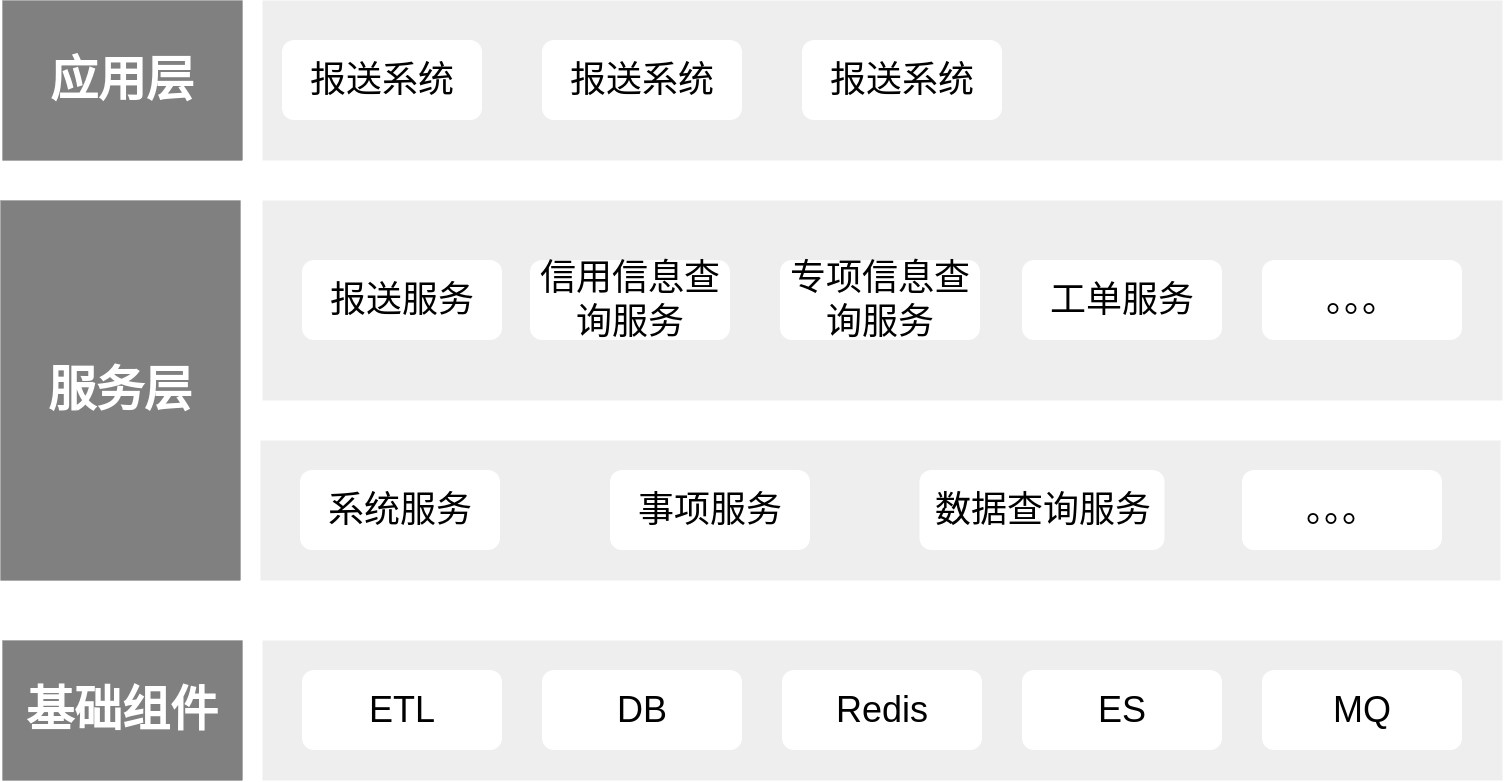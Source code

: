 <mxfile version="20.5.1" type="github"><diagram id="bE7-GcMNR-TAjSxDpByH" name="第 1 页"><mxGraphModel dx="1422" dy="761" grid="1" gridSize="10" guides="1" tooltips="1" connect="1" arrows="1" fold="1" page="1" pageScale="1" pageWidth="827" pageHeight="1169" background="none" math="0" shadow="0"><root><mxCell id="0"/><mxCell id="1" parent="0"/><mxCell id="vFCLepO5uThKPL2X2bDZ-1" value="基础组件" style="rounded=0;whiteSpace=wrap;html=1;fontSize=24;fillColor=#808080;fontColor=#FFFFFF;strokeWidth=0;fontStyle=1" vertex="1" parent="1"><mxGeometry x="40" y="900" width="120" height="70" as="geometry"/></mxCell><mxCell id="vFCLepO5uThKPL2X2bDZ-3" value="" style="rounded=0;whiteSpace=wrap;html=1;fontSize=18;fillColor=#eeeeee;strokeColor=none;strokeWidth=0;" vertex="1" parent="1"><mxGeometry x="170" y="900" width="620" height="70" as="geometry"/></mxCell><mxCell id="vFCLepO5uThKPL2X2bDZ-4" value="ETL" style="rounded=1;fontSize=18;direction=west;whiteSpace=wrap;html=1;horizontal=0;verticalAlign=middle;flipH=0;flipV=0;rotation=90;strokeColor=none;" vertex="1" parent="1"><mxGeometry x="220" y="885" width="40" height="100" as="geometry"/></mxCell><mxCell id="vFCLepO5uThKPL2X2bDZ-7" value="DB" style="rounded=1;fontSize=18;direction=west;whiteSpace=wrap;html=1;horizontal=0;verticalAlign=middle;flipH=0;flipV=0;rotation=90;strokeColor=none;" vertex="1" parent="1"><mxGeometry x="340" y="885" width="40" height="100" as="geometry"/></mxCell><mxCell id="vFCLepO5uThKPL2X2bDZ-8" value="Redis" style="rounded=1;fontSize=18;direction=west;whiteSpace=wrap;html=1;horizontal=0;verticalAlign=middle;flipH=0;flipV=0;rotation=90;strokeColor=none;" vertex="1" parent="1"><mxGeometry x="460" y="885" width="40" height="100" as="geometry"/></mxCell><mxCell id="vFCLepO5uThKPL2X2bDZ-9" value="ES" style="rounded=1;fontSize=18;direction=west;whiteSpace=wrap;html=1;horizontal=0;verticalAlign=middle;flipH=0;flipV=0;rotation=90;strokeColor=none;" vertex="1" parent="1"><mxGeometry x="580" y="885" width="40" height="100" as="geometry"/></mxCell><mxCell id="vFCLepO5uThKPL2X2bDZ-10" value="MQ" style="rounded=1;fontSize=18;direction=west;whiteSpace=wrap;html=1;horizontal=0;verticalAlign=middle;flipH=0;flipV=0;rotation=90;strokeColor=none;" vertex="1" parent="1"><mxGeometry x="700" y="885" width="40" height="100" as="geometry"/></mxCell><mxCell id="vFCLepO5uThKPL2X2bDZ-11" value="服务层" style="rounded=0;whiteSpace=wrap;html=1;fontSize=24;fillColor=#808080;fontColor=#FFFFFF;strokeWidth=0;fontStyle=1" vertex="1" parent="1"><mxGeometry x="39" y="680" width="120" height="190" as="geometry"/></mxCell><mxCell id="vFCLepO5uThKPL2X2bDZ-12" value="" style="rounded=0;whiteSpace=wrap;html=1;fontSize=18;fillColor=#eeeeee;strokeColor=none;strokeWidth=0;" vertex="1" parent="1"><mxGeometry x="169" y="800" width="620" height="70" as="geometry"/></mxCell><mxCell id="vFCLepO5uThKPL2X2bDZ-13" value="系统服务" style="rounded=1;fontSize=18;direction=west;whiteSpace=wrap;html=1;horizontal=0;verticalAlign=middle;flipH=0;flipV=0;rotation=90;strokeColor=none;" vertex="1" parent="1"><mxGeometry x="219" y="785" width="40" height="100" as="geometry"/></mxCell><mxCell id="vFCLepO5uThKPL2X2bDZ-14" value="事项服务" style="rounded=1;fontSize=18;direction=west;whiteSpace=wrap;html=1;horizontal=0;verticalAlign=middle;flipH=0;flipV=0;rotation=90;strokeColor=none;" vertex="1" parent="1"><mxGeometry x="374" y="785" width="40" height="100" as="geometry"/></mxCell><mxCell id="vFCLepO5uThKPL2X2bDZ-15" value="数据查询服务" style="rounded=1;fontSize=18;direction=west;whiteSpace=wrap;html=1;horizontal=0;verticalAlign=middle;flipH=0;flipV=0;rotation=90;strokeColor=none;" vertex="1" parent="1"><mxGeometry x="540" y="773.75" width="40" height="122.5" as="geometry"/></mxCell><mxCell id="vFCLepO5uThKPL2X2bDZ-18" value="" style="rounded=0;whiteSpace=wrap;html=1;fontSize=18;fillColor=#eeeeee;strokeColor=none;strokeWidth=0;" vertex="1" parent="1"><mxGeometry x="170" y="680" width="620" height="100" as="geometry"/></mxCell><mxCell id="vFCLepO5uThKPL2X2bDZ-20" value="。。。" style="rounded=1;fontSize=18;direction=west;whiteSpace=wrap;html=1;horizontal=0;verticalAlign=middle;flipH=0;flipV=0;rotation=90;strokeColor=none;" vertex="1" parent="1"><mxGeometry x="690" y="785" width="40" height="100" as="geometry"/></mxCell><mxCell id="vFCLepO5uThKPL2X2bDZ-21" value="报送服务" style="rounded=1;fontSize=18;direction=west;whiteSpace=wrap;html=1;horizontal=0;verticalAlign=middle;flipH=0;flipV=0;rotation=90;strokeColor=none;" vertex="1" parent="1"><mxGeometry x="220" y="680" width="40" height="100" as="geometry"/></mxCell><mxCell id="vFCLepO5uThKPL2X2bDZ-22" value="信用信息查询服务" style="rounded=1;fontSize=18;direction=west;whiteSpace=wrap;html=1;horizontal=0;verticalAlign=middle;flipH=0;flipV=0;rotation=90;strokeColor=none;" vertex="1" parent="1"><mxGeometry x="334" y="680" width="40" height="100" as="geometry"/></mxCell><mxCell id="vFCLepO5uThKPL2X2bDZ-23" value="专项信息查询服务" style="rounded=1;fontSize=18;direction=west;whiteSpace=wrap;html=1;horizontal=0;verticalAlign=middle;flipH=0;flipV=0;rotation=90;strokeColor=none;" vertex="1" parent="1"><mxGeometry x="459" y="680" width="40" height="100" as="geometry"/></mxCell><mxCell id="vFCLepO5uThKPL2X2bDZ-24" value="。。。" style="rounded=1;fontSize=18;direction=west;whiteSpace=wrap;html=1;horizontal=0;verticalAlign=middle;flipH=0;flipV=0;rotation=90;strokeColor=none;" vertex="1" parent="1"><mxGeometry x="700" y="680" width="40" height="100" as="geometry"/></mxCell><mxCell id="vFCLepO5uThKPL2X2bDZ-25" value="工单服务" style="rounded=1;fontSize=18;direction=west;whiteSpace=wrap;html=1;horizontal=0;verticalAlign=middle;flipH=0;flipV=0;rotation=90;strokeColor=none;" vertex="1" parent="1"><mxGeometry x="580" y="680" width="40" height="100" as="geometry"/></mxCell><mxCell id="vFCLepO5uThKPL2X2bDZ-26" value="应用层" style="rounded=0;whiteSpace=wrap;html=1;fontSize=24;fillColor=#808080;fontColor=#FFFFFF;strokeWidth=0;fontStyle=1" vertex="1" parent="1"><mxGeometry x="40" y="580" width="120" height="80" as="geometry"/></mxCell><mxCell id="vFCLepO5uThKPL2X2bDZ-27" value="" style="rounded=0;whiteSpace=wrap;html=1;fontSize=18;fillColor=#eeeeee;strokeColor=none;strokeWidth=0;" vertex="1" parent="1"><mxGeometry x="170" y="580" width="620" height="80" as="geometry"/></mxCell><mxCell id="vFCLepO5uThKPL2X2bDZ-28" value="报送系统" style="rounded=1;fontSize=18;direction=west;whiteSpace=wrap;html=1;horizontal=0;verticalAlign=middle;flipH=0;flipV=0;rotation=90;strokeColor=none;" vertex="1" parent="1"><mxGeometry x="210" y="570" width="40" height="100" as="geometry"/></mxCell><mxCell id="vFCLepO5uThKPL2X2bDZ-29" value="报送系统" style="rounded=1;fontSize=18;direction=west;whiteSpace=wrap;html=1;horizontal=0;verticalAlign=middle;flipH=0;flipV=0;rotation=90;strokeColor=none;" vertex="1" parent="1"><mxGeometry x="340" y="570" width="40" height="100" as="geometry"/></mxCell><mxCell id="vFCLepO5uThKPL2X2bDZ-30" value="报送系统" style="rounded=1;fontSize=18;direction=west;whiteSpace=wrap;html=1;horizontal=0;verticalAlign=middle;flipH=0;flipV=0;rotation=90;strokeColor=none;" vertex="1" parent="1"><mxGeometry x="470" y="570" width="40" height="100" as="geometry"/></mxCell></root></mxGraphModel></diagram></mxfile>